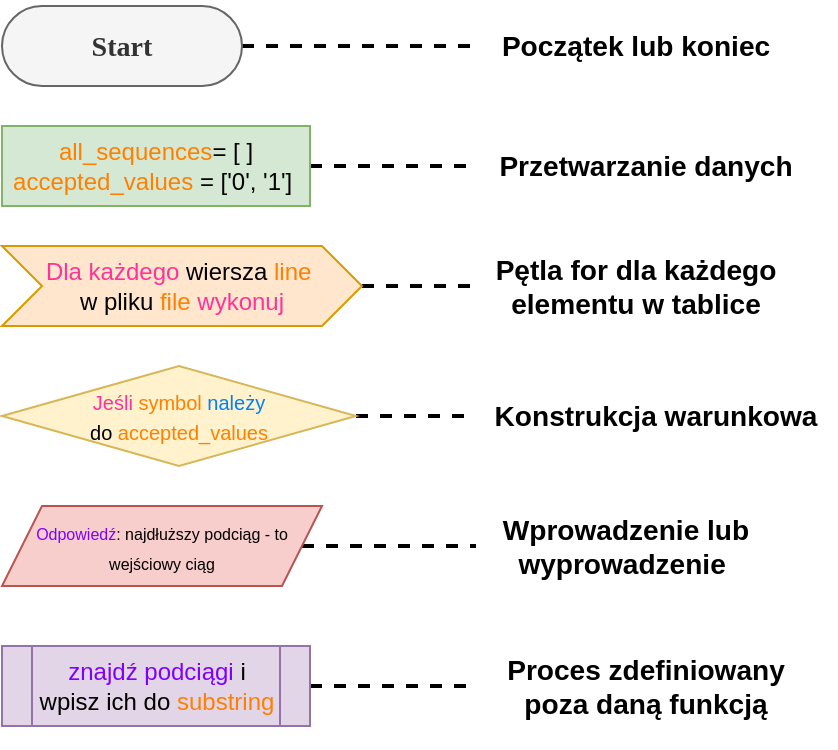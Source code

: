<mxfile version="13.9.9" type="device" pages="4"><diagram id="MEd58um0bB5Hs94Wn0fz" name="legenda shematów"><mxGraphModel dx="1422" dy="816" grid="1" gridSize="10" guides="1" tooltips="1" connect="1" arrows="1" fold="1" page="1" pageScale="1" pageWidth="850" pageHeight="1100" math="0" shadow="0"><root><mxCell id="sWtAeiqNFen-lZrKlwwg-0"/><mxCell id="sWtAeiqNFen-lZrKlwwg-1" parent="sWtAeiqNFen-lZrKlwwg-0"/><mxCell id="dkkmNDjU0fnOLuRO4pxD-2" value="" style="rounded=0;orthogonalLoop=1;jettySize=auto;html=1;endArrow=none;endFill=0;strokeWidth=2;dashed=1;" parent="sWtAeiqNFen-lZrKlwwg-1" source="dkkmNDjU0fnOLuRO4pxD-0" target="dkkmNDjU0fnOLuRO4pxD-1" edge="1"><mxGeometry relative="1" as="geometry"/></mxCell><mxCell id="dkkmNDjU0fnOLuRO4pxD-0" value="&lt;h3&gt;&lt;font face=&quot;Lucida Console&quot;&gt;Start&lt;/font&gt;&lt;/h3&gt;" style="rounded=1;whiteSpace=wrap;html=1;arcSize=50;fillColor=#f5f5f5;strokeColor=#666666;fontColor=#333333;" parent="sWtAeiqNFen-lZrKlwwg-1" vertex="1"><mxGeometry x="43" y="40" width="120" height="40" as="geometry"/></mxCell><mxCell id="dkkmNDjU0fnOLuRO4pxD-1" value="&lt;h3&gt;Początek lub koniec&lt;/h3&gt;" style="text;html=1;strokeColor=none;fillColor=none;align=center;verticalAlign=middle;whiteSpace=wrap;rounded=0;fontFamily=Helvetica;" parent="sWtAeiqNFen-lZrKlwwg-1" vertex="1"><mxGeometry x="280" y="40" width="160" height="40" as="geometry"/></mxCell><mxCell id="1KdYwvlJTgoIJyntUaPE-2" style="edgeStyle=none;rounded=0;orthogonalLoop=1;jettySize=auto;html=1;entryX=0;entryY=0.5;entryDx=0;entryDy=0;dashed=1;endArrow=none;endFill=0;strokeColor=#000000;strokeWidth=2;" parent="sWtAeiqNFen-lZrKlwwg-1" source="1KdYwvlJTgoIJyntUaPE-0" target="1KdYwvlJTgoIJyntUaPE-1" edge="1"><mxGeometry relative="1" as="geometry"/></mxCell><mxCell id="1KdYwvlJTgoIJyntUaPE-0" value="&lt;span style=&quot;color: rgb(255 , 128 , 0)&quot;&gt;all_sequences&lt;/span&gt;= [ ]&lt;br&gt;&lt;font color=&quot;#ff8000&quot;&gt;accepted_values &lt;/font&gt;= ['0', '1']&amp;nbsp;" style="whiteSpace=wrap;html=1;rounded=1;strokeColor=#82b366;fillColor=#d5e8d4;arcSize=0;" parent="sWtAeiqNFen-lZrKlwwg-1" vertex="1"><mxGeometry x="43" y="100" width="154" height="40" as="geometry"/></mxCell><mxCell id="1KdYwvlJTgoIJyntUaPE-1" value="&lt;h3&gt;Przetwarzanie danych&lt;/h3&gt;" style="text;html=1;strokeColor=none;fillColor=none;align=center;verticalAlign=middle;whiteSpace=wrap;rounded=0;" parent="sWtAeiqNFen-lZrKlwwg-1" vertex="1"><mxGeometry x="280" y="100" width="170" height="40" as="geometry"/></mxCell><mxCell id="MKDw41eisbycm9Pmg7mp-3" value="" style="edgeStyle=none;rounded=0;orthogonalLoop=1;jettySize=auto;html=1;dashed=1;endArrow=none;endFill=0;strokeColor=#000000;strokeWidth=2;" parent="sWtAeiqNFen-lZrKlwwg-1" source="MKDw41eisbycm9Pmg7mp-0" target="MKDw41eisbycm9Pmg7mp-2" edge="1"><mxGeometry relative="1" as="geometry"/></mxCell><mxCell id="MKDw41eisbycm9Pmg7mp-0" value="&lt;font color=&quot;#ff3399&quot;&gt;Dla każdego&lt;/font&gt;&lt;span&gt;&amp;nbsp;wiersza&amp;nbsp;&lt;/span&gt;&lt;font color=&quot;#ff8000&quot;&gt;line&amp;nbsp;&lt;br&gt;&lt;/font&gt;&lt;span&gt;w pliku&amp;nbsp;&lt;/span&gt;&lt;font color=&quot;#ff8000&quot;&gt;file&amp;nbsp;&lt;/font&gt;&lt;font color=&quot;#ff3399&quot;&gt;wykonuj&lt;/font&gt;" style="shape=step;perimeter=stepPerimeter;whiteSpace=wrap;html=1;fixedSize=1;fillColor=#ffe6cc;strokeColor=#d79b00;" parent="sWtAeiqNFen-lZrKlwwg-1" vertex="1"><mxGeometry x="43" y="160" width="180" height="40" as="geometry"/></mxCell><mxCell id="MKDw41eisbycm9Pmg7mp-2" value="&lt;h3&gt;Pętla for dla każdego elementu w tablice&lt;/h3&gt;" style="text;html=1;strokeColor=none;fillColor=none;align=center;verticalAlign=middle;whiteSpace=wrap;rounded=0;" parent="sWtAeiqNFen-lZrKlwwg-1" vertex="1"><mxGeometry x="280" y="160" width="160" height="40" as="geometry"/></mxCell><mxCell id="zVyhigb86YU_CT_X8_V5-2" value="" style="edgeStyle=none;rounded=0;orthogonalLoop=1;jettySize=auto;html=1;dashed=1;endArrow=none;endFill=0;strokeColor=#000000;strokeWidth=2;fontFamily=Helvetica;" parent="sWtAeiqNFen-lZrKlwwg-1" source="zVyhigb86YU_CT_X8_V5-0" target="zVyhigb86YU_CT_X8_V5-1" edge="1"><mxGeometry relative="1" as="geometry"/></mxCell><mxCell id="zVyhigb86YU_CT_X8_V5-0" value="&lt;font style=&quot;font-size: 10px&quot;&gt;&lt;font color=&quot;#ff3399&quot; style=&quot;font-size: 10px&quot;&gt;Jeśli&amp;nbsp;&lt;/font&gt;&lt;font color=&quot;#ff8000&quot; style=&quot;font-size: 10px&quot;&gt;symbol&amp;nbsp;&lt;/font&gt;&lt;font color=&quot;#007fff&quot; style=&quot;font-size: 10px&quot;&gt;należy &lt;/font&gt;do&amp;nbsp;&lt;font color=&quot;#ff8000&quot; style=&quot;font-size: 10px&quot;&gt;accepted_values&lt;/font&gt;&lt;/font&gt;" style="rhombus;whiteSpace=wrap;html=1;rounded=1;strokeColor=#d6b656;fillColor=#fff2cc;arcSize=0;" parent="sWtAeiqNFen-lZrKlwwg-1" vertex="1"><mxGeometry x="43" y="220" width="177" height="50" as="geometry"/></mxCell><mxCell id="zVyhigb86YU_CT_X8_V5-1" value="&lt;h3&gt;Konstrukcja warunkowa&lt;/h3&gt;" style="text;html=1;strokeColor=none;fillColor=none;align=center;verticalAlign=middle;whiteSpace=wrap;rounded=0;" parent="sWtAeiqNFen-lZrKlwwg-1" vertex="1"><mxGeometry x="280" y="225" width="180" height="40" as="geometry"/></mxCell><mxCell id="dXi5kJLYT9B4hc0ht48M-3" value="" style="edgeStyle=none;rounded=0;orthogonalLoop=1;jettySize=auto;html=1;dashed=1;endArrow=none;endFill=0;strokeColor=#000000;strokeWidth=2;fontFamily=Helvetica;" parent="sWtAeiqNFen-lZrKlwwg-1" source="dXi5kJLYT9B4hc0ht48M-0" target="dXi5kJLYT9B4hc0ht48M-2" edge="1"><mxGeometry relative="1" as="geometry"/></mxCell><mxCell id="dXi5kJLYT9B4hc0ht48M-0" value="&lt;font style=&quot;font-size: 8px&quot;&gt;&lt;font color=&quot;#7f00ff&quot; style=&quot;font-size: 8px&quot;&gt;Odpowiedź&lt;/font&gt;: najdłuższy podciąg - to wejściowy ciąg&lt;/font&gt;" style="shape=parallelogram;perimeter=parallelogramPerimeter;whiteSpace=wrap;html=1;fixedSize=1;rounded=1;strokeColor=#b85450;fillColor=#f8cecc;arcSize=0;" parent="sWtAeiqNFen-lZrKlwwg-1" vertex="1"><mxGeometry x="43" y="290" width="160" height="40" as="geometry"/></mxCell><mxCell id="dXi5kJLYT9B4hc0ht48M-2" value="&lt;h3&gt;Wprowadzenie lub wyprowadzenie&amp;nbsp;&lt;/h3&gt;" style="text;html=1;strokeColor=none;fillColor=none;align=center;verticalAlign=middle;whiteSpace=wrap;rounded=0;" parent="sWtAeiqNFen-lZrKlwwg-1" vertex="1"><mxGeometry x="280" y="290" width="150" height="40" as="geometry"/></mxCell><mxCell id="-gWOvWVM50NUNSKGwfUD-1" value="" style="edgeStyle=none;rounded=0;orthogonalLoop=1;jettySize=auto;html=1;dashed=1;endArrow=none;endFill=0;strokeColor=#000000;strokeWidth=2;fontFamily=Helvetica;" parent="sWtAeiqNFen-lZrKlwwg-1" source="OEYK3Wh8nKkb88UxCka8-0" target="-gWOvWVM50NUNSKGwfUD-0" edge="1"><mxGeometry relative="1" as="geometry"/></mxCell><mxCell id="OEYK3Wh8nKkb88UxCka8-0" value="&lt;font color=&quot;#7f00ff&quot;&gt;znajdź podciągi&lt;/font&gt; i wpisz ich do &lt;font color=&quot;#ff8000&quot;&gt;substring&lt;/font&gt;" style="shape=process;whiteSpace=wrap;html=1;backgroundOutline=1;rounded=1;strokeColor=#9673a6;fillColor=#e1d5e7;arcSize=0;" parent="sWtAeiqNFen-lZrKlwwg-1" vertex="1"><mxGeometry x="43" y="360" width="154" height="40" as="geometry"/></mxCell><mxCell id="-gWOvWVM50NUNSKGwfUD-0" value="&lt;h3&gt;Proces zdefiniowany poza daną funkcją&lt;/h3&gt;" style="text;html=1;strokeColor=none;fillColor=none;align=center;verticalAlign=middle;whiteSpace=wrap;rounded=0;" parent="sWtAeiqNFen-lZrKlwwg-1" vertex="1"><mxGeometry x="280" y="360" width="170" height="40" as="geometry"/></mxCell></root></mxGraphModel></diagram><diagram name="read_file" id="QbnzLhuJocAYFiP_qD8p"><mxGraphModel dx="982" dy="563" grid="1" gridSize="10" guides="1" tooltips="1" connect="1" arrows="1" fold="1" page="1" pageScale="1" pageWidth="827" pageHeight="1169" math="0" shadow="0"><root><mxCell id="qtTQ4NRhFXd2oD9yRlUr-0"/><mxCell id="qtTQ4NRhFXd2oD9yRlUr-1" parent="qtTQ4NRhFXd2oD9yRlUr-0"/><mxCell id="qtTQ4NRhFXd2oD9yRlUr-2" value="" style="edgeStyle=orthogonalEdgeStyle;rounded=0;orthogonalLoop=1;jettySize=auto;html=1;" edge="1" parent="qtTQ4NRhFXd2oD9yRlUr-1" source="qtTQ4NRhFXd2oD9yRlUr-3" target="qtTQ4NRhFXd2oD9yRlUr-6"><mxGeometry relative="1" as="geometry"/></mxCell><mxCell id="qtTQ4NRhFXd2oD9yRlUr-3" value="&lt;h3&gt;&lt;font face=&quot;Lucida Console&quot;&gt;Start&lt;/font&gt;&lt;/h3&gt;" style="rounded=1;whiteSpace=wrap;html=1;arcSize=50;fillColor=#f5f5f5;strokeColor=#666666;fontColor=#333333;" vertex="1" parent="qtTQ4NRhFXd2oD9yRlUr-1"><mxGeometry x="359" width="110" height="50" as="geometry"/></mxCell><mxCell id="qtTQ4NRhFXd2oD9yRlUr-4" value="&lt;h3&gt;&lt;font face=&quot;Lucida Console&quot;&gt;Stop&lt;/font&gt;&lt;/h3&gt;" style="rounded=1;whiteSpace=wrap;html=1;arcSize=50;fillColor=#f5f5f5;strokeColor=#666666;fontColor=#333333;" vertex="1" parent="qtTQ4NRhFXd2oD9yRlUr-1"><mxGeometry x="700" y="265" width="110" height="50" as="geometry"/></mxCell><mxCell id="qtTQ4NRhFXd2oD9yRlUr-5" value="" style="edgeStyle=orthogonalEdgeStyle;rounded=0;orthogonalLoop=1;jettySize=auto;html=1;" edge="1" parent="qtTQ4NRhFXd2oD9yRlUr-1" source="qtTQ4NRhFXd2oD9yRlUr-6" target="qtTQ4NRhFXd2oD9yRlUr-8"><mxGeometry relative="1" as="geometry"/></mxCell><mxCell id="qtTQ4NRhFXd2oD9yRlUr-6" value="&lt;font color=&quot;#007fff&quot;&gt;Utwórz &lt;/font&gt;nowy plik w określonej ścieżce &lt;font color=&quot;#ff8000&quot;&gt;path_out&lt;/font&gt;" style="whiteSpace=wrap;html=1;rounded=1;strokeColor=#82b366;fillColor=#d5e8d4;arcSize=0;" vertex="1" parent="qtTQ4NRhFXd2oD9yRlUr-1"><mxGeometry x="354" y="70" width="120" height="50" as="geometry"/></mxCell><mxCell id="qtTQ4NRhFXd2oD9yRlUr-7" value="" style="edgeStyle=orthogonalEdgeStyle;rounded=0;orthogonalLoop=1;jettySize=auto;html=1;entryX=0.5;entryY=0;entryDx=0;entryDy=0;" edge="1" parent="qtTQ4NRhFXd2oD9yRlUr-1" source="qtTQ4NRhFXd2oD9yRlUr-8" target="qtTQ4NRhFXd2oD9yRlUr-32"><mxGeometry relative="1" as="geometry"><mxPoint x="414" y="200" as="targetPoint"/></mxGeometry></mxCell><mxCell id="qtTQ4NRhFXd2oD9yRlUr-8" value="&lt;span style=&quot;color: rgb(255 , 128 , 0)&quot;&gt;all_sequences&lt;/span&gt;= [ ]&lt;br&gt;&lt;font color=&quot;#ff8000&quot;&gt;accepted_values &lt;/font&gt;= ['0', '1']&amp;nbsp;" style="whiteSpace=wrap;html=1;rounded=1;strokeColor=#82b366;fillColor=#d5e8d4;arcSize=0;" vertex="1" parent="qtTQ4NRhFXd2oD9yRlUr-1"><mxGeometry x="337" y="140" width="154" height="40" as="geometry"/></mxCell><mxCell id="qtTQ4NRhFXd2oD9yRlUr-9" value="" style="edgeStyle=orthogonalEdgeStyle;rounded=0;orthogonalLoop=1;jettySize=auto;html=1;entryX=0.5;entryY=0;entryDx=0;entryDy=0;exitX=0.5;exitY=1;exitDx=0;exitDy=0;" edge="1" parent="qtTQ4NRhFXd2oD9yRlUr-1" source="qtTQ4NRhFXd2oD9yRlUr-32" target="qtTQ4NRhFXd2oD9yRlUr-29"><mxGeometry relative="1" as="geometry"><mxPoint x="414" y="270" as="targetPoint"/><mxPoint x="414" y="250" as="sourcePoint"/></mxGeometry></mxCell><mxCell id="qtTQ4NRhFXd2oD9yRlUr-10" value="" style="edgeStyle=orthogonalEdgeStyle;rounded=0;orthogonalLoop=1;jettySize=auto;html=1;exitX=0.5;exitY=1;exitDx=0;exitDy=0;" edge="1" parent="qtTQ4NRhFXd2oD9yRlUr-1" source="qtTQ4NRhFXd2oD9yRlUr-29" target="qtTQ4NRhFXd2oD9yRlUr-12"><mxGeometry relative="1" as="geometry"><mxPoint x="414" y="310" as="sourcePoint"/></mxGeometry></mxCell><mxCell id="qtTQ4NRhFXd2oD9yRlUr-11" value="" style="edgeStyle=orthogonalEdgeStyle;rounded=0;orthogonalLoop=1;jettySize=auto;html=1;" edge="1" parent="qtTQ4NRhFXd2oD9yRlUr-1" source="qtTQ4NRhFXd2oD9yRlUr-12" target="qtTQ4NRhFXd2oD9yRlUr-23"><mxGeometry relative="1" as="geometry"/></mxCell><mxCell id="qtTQ4NRhFXd2oD9yRlUr-12" value="&lt;p class=&quot;MsoNormal&quot;&gt;&lt;span lang=&quot;PL&quot;&gt;&lt;font color=&quot;#007fff&quot;&gt;Podzielić &lt;/font&gt;&lt;font color=&quot;#ff8000&quot;&gt;line &lt;/font&gt;na słowa względem spacji i &lt;font color=&quot;#007fff&quot;&gt;usuń &lt;/font&gt;niepotrzebne spacje&amp;nbsp;&lt;/span&gt;&lt;/p&gt;" style="whiteSpace=wrap;html=1;rounded=1;strokeColor=#82b366;fillColor=#d5e8d4;arcSize=0;" vertex="1" parent="qtTQ4NRhFXd2oD9yRlUr-1"><mxGeometry x="414" y="350" width="156" height="50" as="geometry"/></mxCell><mxCell id="qtTQ4NRhFXd2oD9yRlUr-13" value="" style="edgeStyle=orthogonalEdgeStyle;rounded=0;orthogonalLoop=1;jettySize=auto;html=1;exitX=0.5;exitY=1;exitDx=0;exitDy=0;entryX=0.5;entryY=0;entryDx=0;entryDy=0;" edge="1" parent="qtTQ4NRhFXd2oD9yRlUr-1" source="qtTQ4NRhFXd2oD9yRlUr-30" target="qtTQ4NRhFXd2oD9yRlUr-31"><mxGeometry relative="1" as="geometry"><mxPoint x="492" y="520" as="sourcePoint"/><mxPoint x="555.517" y="554" as="targetPoint"/></mxGeometry></mxCell><mxCell id="qtTQ4NRhFXd2oD9yRlUr-14" value="" style="edgeStyle=orthogonalEdgeStyle;rounded=0;orthogonalLoop=1;jettySize=auto;html=1;exitX=0.5;exitY=1;exitDx=0;exitDy=0;" edge="1" parent="qtTQ4NRhFXd2oD9yRlUr-1" source="qtTQ4NRhFXd2oD9yRlUr-31" target="qtTQ4NRhFXd2oD9yRlUr-17"><mxGeometry relative="1" as="geometry"><mxPoint x="555.517" y="600" as="sourcePoint"/></mxGeometry></mxCell><mxCell id="qtTQ4NRhFXd2oD9yRlUr-15" value="" style="edgeStyle=orthogonalEdgeStyle;rounded=0;orthogonalLoop=1;jettySize=auto;html=1;" edge="1" parent="qtTQ4NRhFXd2oD9yRlUr-1" source="qtTQ4NRhFXd2oD9yRlUr-17" target="qtTQ4NRhFXd2oD9yRlUr-21"><mxGeometry relative="1" as="geometry"/></mxCell><mxCell id="qtTQ4NRhFXd2oD9yRlUr-16" value="Tak" style="edgeLabel;html=1;align=center;verticalAlign=middle;resizable=0;points=[];" vertex="1" connectable="0" parent="qtTQ4NRhFXd2oD9yRlUr-15"><mxGeometry x="-0.289" y="-1" relative="1" as="geometry"><mxPoint as="offset"/></mxGeometry></mxCell><mxCell id="qtTQ4NRhFXd2oD9yRlUr-17" value="&lt;font color=&quot;#ff3399&quot;&gt;Jeśli&amp;nbsp;&lt;/font&gt;&lt;font color=&quot;#ff8000&quot;&gt;symbol&lt;br&gt;&lt;/font&gt;&lt;font color=&quot;#007fff&quot;&gt;należy &lt;/font&gt;do&amp;nbsp;&lt;font color=&quot;#ff8000&quot;&gt;accepted_values&lt;/font&gt;" style="rhombus;whiteSpace=wrap;html=1;rounded=1;strokeColor=#d6b656;fillColor=#fff2cc;arcSize=0;" vertex="1" parent="qtTQ4NRhFXd2oD9yRlUr-1"><mxGeometry x="552" y="640" width="214.5" height="70" as="geometry"/></mxCell><mxCell id="qtTQ4NRhFXd2oD9yRlUr-18" style="edgeStyle=orthogonalEdgeStyle;rounded=0;orthogonalLoop=1;jettySize=auto;html=1;exitX=0;exitY=0.5;exitDx=0;exitDy=0;" edge="1" parent="qtTQ4NRhFXd2oD9yRlUr-1" source="qtTQ4NRhFXd2oD9yRlUr-21" target="qtTQ4NRhFXd2oD9yRlUr-31"><mxGeometry relative="1" as="geometry"><Array as="points"><mxPoint x="460" y="795"/><mxPoint x="460" y="577"/></Array><mxPoint x="491" y="577.0" as="targetPoint"/></mxGeometry></mxCell><mxCell id="qtTQ4NRhFXd2oD9yRlUr-19" value="W słowie &lt;font color=&quot;#ff8000&quot;&gt;word &lt;/font&gt;nie &lt;br&gt;ma więcej znaków" style="edgeStyle=orthogonalEdgeStyle;rounded=0;orthogonalLoop=1;jettySize=auto;html=1;entryX=0;entryY=0.5;entryDx=0;entryDy=0;exitX=1;exitY=0.5;exitDx=0;exitDy=0;" edge="1" parent="qtTQ4NRhFXd2oD9yRlUr-1" source="qtTQ4NRhFXd2oD9yRlUr-31" target="qtTQ4NRhFXd2oD9yRlUr-30"><mxGeometry x="-0.906" relative="1" as="geometry"><Array as="points"><mxPoint x="800" y="579"/><mxPoint x="800" y="840"/><mxPoint x="380" y="840"/><mxPoint x="380" y="490"/></Array><mxPoint x="432" y="495" as="targetPoint"/><mxPoint as="offset"/></mxGeometry></mxCell><mxCell id="qtTQ4NRhFXd2oD9yRlUr-21" value="&lt;p class=&quot;MsoNormal&quot;&gt;&lt;span lang=&quot;PL&quot;&gt;&lt;font color=&quot;#007fff&quot;&gt;Dodaj &lt;/font&gt;liczbę całkowitą&lt;br&gt;od tekstu &lt;font color=&quot;#ff8000&quot;&gt;symbol&lt;/font&gt; do tablicy &lt;font color=&quot;#ff8000&quot;&gt;this_sequence&lt;/font&gt;&lt;/span&gt;&lt;/p&gt;" style="whiteSpace=wrap;html=1;rounded=1;strokeColor=#82b366;fillColor=#d5e8d4;arcSize=0;" vertex="1" parent="qtTQ4NRhFXd2oD9yRlUr-1"><mxGeometry x="588.5" y="770" width="141.5" height="50" as="geometry"/></mxCell><mxCell id="qtTQ4NRhFXd2oD9yRlUr-22" style="edgeStyle=orthogonalEdgeStyle;rounded=0;orthogonalLoop=1;jettySize=auto;html=1;entryX=0.5;entryY=0;entryDx=0;entryDy=0;" edge="1" parent="qtTQ4NRhFXd2oD9yRlUr-1" source="qtTQ4NRhFXd2oD9yRlUr-23" target="qtTQ4NRhFXd2oD9yRlUr-30"><mxGeometry relative="1" as="geometry"><mxPoint x="492" y="470" as="targetPoint"/></mxGeometry></mxCell><mxCell id="qtTQ4NRhFXd2oD9yRlUr-23" value="&lt;font color=&quot;#ff8000&quot;&gt;this_sequence &lt;/font&gt;= [ ]" style="whiteSpace=wrap;html=1;rounded=1;strokeColor=#82b366;fillColor=#d5e8d4;arcSize=0;" vertex="1" parent="qtTQ4NRhFXd2oD9yRlUr-1"><mxGeometry x="432" y="420" width="120" height="30" as="geometry"/></mxCell><mxCell id="qtTQ4NRhFXd2oD9yRlUr-24" value="Tak" style="edgeStyle=orthogonalEdgeStyle;rounded=0;orthogonalLoop=1;jettySize=auto;html=1;" edge="1" parent="qtTQ4NRhFXd2oD9yRlUr-1" source="qtTQ4NRhFXd2oD9yRlUr-25" target="qtTQ4NRhFXd2oD9yRlUr-28"><mxGeometry relative="1" as="geometry"/></mxCell><mxCell id="qtTQ4NRhFXd2oD9yRlUr-25" value="&lt;p class=&quot;MsoNormal&quot;&gt;&lt;span lang=&quot;PL&quot;&gt;&lt;font color=&quot;#ff3399&quot;&gt;Jeżeli &lt;/font&gt;tablica &lt;font color=&quot;#ff8000&quot;&gt;this_sequence&lt;br&gt;&lt;/font&gt;&lt;font color=&quot;#ff3399&quot;&gt;nie&lt;/font&gt; jest pustą&lt;/span&gt;&lt;/p&gt;" style="rhombus;whiteSpace=wrap;html=1;rounded=1;strokeColor=#d6b656;fillColor=#fff2cc;arcSize=0;" vertex="1" parent="qtTQ4NRhFXd2oD9yRlUr-1"><mxGeometry x="380" y="860" width="224" height="70" as="geometry"/></mxCell><mxCell id="qtTQ4NRhFXd2oD9yRlUr-27" style="edgeStyle=orthogonalEdgeStyle;rounded=0;orthogonalLoop=1;jettySize=auto;html=1;entryX=0;entryY=0.5;entryDx=0;entryDy=0;" edge="1" parent="qtTQ4NRhFXd2oD9yRlUr-1" source="qtTQ4NRhFXd2oD9yRlUr-28" target="qtTQ4NRhFXd2oD9yRlUr-29"><mxGeometry relative="1" as="geometry"><Array as="points"><mxPoint x="300" y="1000"/><mxPoint x="300" y="290"/></Array></mxGeometry></mxCell><mxCell id="qtTQ4NRhFXd2oD9yRlUr-28" value="&lt;font color=&quot;#007fff&quot;&gt;Dodaj &lt;/font&gt;&lt;font color=&quot;#ff8000&quot;&gt;this_sequence &lt;/font&gt;do tablicy&amp;nbsp;&lt;font color=&quot;#ff8000&quot;&gt;all_sequences&lt;/font&gt;" style="whiteSpace=wrap;html=1;rounded=1;strokeColor=#82b366;fillColor=#d5e8d4;arcSize=0;" vertex="1" parent="qtTQ4NRhFXd2oD9yRlUr-1"><mxGeometry x="418" y="980" width="148" height="40" as="geometry"/></mxCell><mxCell id="oL_Lx4Haz3o4SPjQBP3A-0" value="W pliku &lt;font color=&quot;#ff8000&quot;&gt;file &lt;/font&gt;nie ma &lt;br&gt;więcej wierszy" style="edgeStyle=orthogonalEdgeStyle;rounded=0;orthogonalLoop=1;jettySize=auto;html=1;entryX=0;entryY=0.5;entryDx=0;entryDy=0;" edge="1" parent="qtTQ4NRhFXd2oD9yRlUr-1" source="qtTQ4NRhFXd2oD9yRlUr-29" target="qtTQ4NRhFXd2oD9yRlUr-4"><mxGeometry relative="1" as="geometry"/></mxCell><mxCell id="qtTQ4NRhFXd2oD9yRlUr-29" value="&lt;font color=&quot;#ff3399&quot;&gt;Dla każdego&lt;/font&gt;&lt;span&gt;&amp;nbsp;wiersza&amp;nbsp;&lt;/span&gt;&lt;font color=&quot;#ff8000&quot;&gt;line&amp;nbsp;&lt;br&gt;&lt;/font&gt;&lt;span&gt;w pliku&amp;nbsp;&lt;/span&gt;&lt;font color=&quot;#ff8000&quot;&gt;file&amp;nbsp;&lt;/font&gt;&lt;font color=&quot;#ff3399&quot;&gt;wykonuj&lt;/font&gt;" style="shape=step;perimeter=stepPerimeter;whiteSpace=wrap;html=1;fixedSize=1;fillColor=#ffe6cc;strokeColor=#d79b00;" vertex="1" parent="qtTQ4NRhFXd2oD9yRlUr-1"><mxGeometry x="324" y="270" width="180" height="40" as="geometry"/></mxCell><mxCell id="qtTQ4NRhFXd2oD9yRlUr-33" value="W wierszu &lt;font color=&quot;#ff8000&quot;&gt;line&lt;/font&gt;&lt;br&gt;nie ma więcej słów" style="edgeStyle=orthogonalEdgeStyle;rounded=0;orthogonalLoop=1;jettySize=auto;html=1;entryX=1;entryY=0.5;entryDx=0;entryDy=0;" edge="1" parent="qtTQ4NRhFXd2oD9yRlUr-1" source="qtTQ4NRhFXd2oD9yRlUr-30" target="qtTQ4NRhFXd2oD9yRlUr-25"><mxGeometry x="-0.719" relative="1" as="geometry"><Array as="points"><mxPoint x="810" y="490"/><mxPoint x="810" y="895"/></Array><mxPoint as="offset"/></mxGeometry></mxCell><mxCell id="qtTQ4NRhFXd2oD9yRlUr-30" value="&lt;font color=&quot;#ff3399&quot;&gt;Dla każdego&lt;/font&gt;&amp;nbsp;słowa&amp;nbsp;&lt;font color=&quot;#ff8000&quot;&gt;word&amp;nbsp;&lt;/font&gt;w wierszu&amp;nbsp;&lt;font color=&quot;#ff8000&quot;&gt;line&amp;nbsp;&lt;/font&gt;&lt;font color=&quot;#ff3399&quot;&gt;wykonuj&lt;/font&gt;" style="shape=step;perimeter=stepPerimeter;whiteSpace=wrap;html=1;fixedSize=1;fillColor=#ffe6cc;strokeColor=#d79b00;" vertex="1" parent="qtTQ4NRhFXd2oD9yRlUr-1"><mxGeometry x="402" y="470" width="180" height="40" as="geometry"/></mxCell><mxCell id="qtTQ4NRhFXd2oD9yRlUr-31" value="&lt;font color=&quot;#ff3399&quot;&gt;Dla każdego&amp;nbsp;&lt;/font&gt;znaku&amp;nbsp;&lt;font color=&quot;#ff8000&quot;&gt;symbol&amp;nbsp;&lt;/font&gt;w słowie&amp;nbsp;&lt;font color=&quot;#ff8000&quot;&gt;word&amp;nbsp;&lt;/font&gt;&lt;font color=&quot;#ff3399&quot;&gt;wykonuj&lt;/font&gt;" style="shape=step;perimeter=stepPerimeter;whiteSpace=wrap;html=1;fixedSize=1;fillColor=#ffe6cc;strokeColor=#d79b00;" vertex="1" parent="qtTQ4NRhFXd2oD9yRlUr-1"><mxGeometry x="474" y="557" width="210" height="43" as="geometry"/></mxCell><mxCell id="qtTQ4NRhFXd2oD9yRlUr-32" value="&lt;font color=&quot;#007fff&quot;&gt;Otwórz&amp;nbsp;&lt;/font&gt;&lt;span&gt;plik w określonej ścieżce&amp;nbsp;&lt;/span&gt;&lt;font color=&quot;#ff8000&quot;&gt;path_in&amp;nbsp;&lt;/font&gt;&lt;span&gt;jako&amp;nbsp;&lt;/span&gt;&lt;font color=&quot;#ff8000&quot;&gt;file&lt;/font&gt;" style="shape=parallelogram;perimeter=parallelogramPerimeter;whiteSpace=wrap;html=1;fixedSize=1;fillColor=#f8cecc;fontFamily=Helvetica;strokeColor=#b85450;" vertex="1" parent="qtTQ4NRhFXd2oD9yRlUr-1"><mxGeometry x="318" y="200" width="192" height="50" as="geometry"/></mxCell></root></mxGraphModel></diagram><diagram id="rVCbgn6cg-aeibpQIrli" name="solve_problem"><mxGraphModel dx="1718" dy="986" grid="1" gridSize="10" guides="1" tooltips="1" connect="1" arrows="1" fold="1" page="1" pageScale="1" pageWidth="850" pageHeight="1100" math="0" shadow="0"><root><mxCell id="c0hHRo2R1_yD3aB-QzBI-0"/><mxCell id="c0hHRo2R1_yD3aB-QzBI-1" parent="c0hHRo2R1_yD3aB-QzBI-0"/><mxCell id="BBwXFYt4c9qzHf3FfFkm-1" value="" style="edgeStyle=orthogonalEdgeStyle;rounded=0;orthogonalLoop=1;jettySize=auto;html=1;" parent="c0hHRo2R1_yD3aB-QzBI-1" source="I--8EPEsqTzU8yaFxVfH-0" target="BBwXFYt4c9qzHf3FfFkm-0" edge="1"><mxGeometry relative="1" as="geometry"/></mxCell><mxCell id="I--8EPEsqTzU8yaFxVfH-0" value="&lt;h3&gt;&lt;font face=&quot;Lucida Console&quot;&gt;Start&lt;/font&gt;&lt;/h3&gt;" style="rounded=1;whiteSpace=wrap;html=1;arcSize=50;fillColor=#f5f5f5;strokeColor=#666666;fontColor=#333333;" parent="c0hHRo2R1_yD3aB-QzBI-1" vertex="1"><mxGeometry x="359" width="110" height="50" as="geometry"/></mxCell><mxCell id="BBwXFYt4c9qzHf3FfFkm-3" value="" style="edgeStyle=orthogonalEdgeStyle;rounded=0;orthogonalLoop=1;jettySize=auto;html=1;" parent="c0hHRo2R1_yD3aB-QzBI-1" source="BBwXFYt4c9qzHf3FfFkm-0" target="BBwXFYt4c9qzHf3FfFkm-2" edge="1"><mxGeometry relative="1" as="geometry"/></mxCell><mxCell id="BBwXFYt4c9qzHf3FfFkm-0" value="&lt;font color=&quot;#ff8000&quot;&gt;iterator &lt;/font&gt;= 0&lt;br&gt;&lt;font color=&quot;#ff8000&quot;&gt;time_results &lt;/font&gt;= [ ]" style="whiteSpace=wrap;html=1;rounded=1;strokeColor=#82b366;fillColor=#d5e8d4;arcSize=0;" parent="c0hHRo2R1_yD3aB-QzBI-1" vertex="1"><mxGeometry x="328" y="70" width="172" height="40" as="geometry"/></mxCell><mxCell id="yAPGy4uoMMVgWN6uv5PC-0" value="" style="edgeStyle=orthogonalEdgeStyle;rounded=0;orthogonalLoop=1;jettySize=auto;html=1;" edge="1" parent="c0hHRo2R1_yD3aB-QzBI-1" source="BBwXFYt4c9qzHf3FfFkm-2" target="Ib3_rqoAR99wjZoKivX1-0"><mxGeometry relative="1" as="geometry"/></mxCell><mxCell id="BBwXFYt4c9qzHf3FfFkm-2" value="&lt;font color=&quot;#ff8000&quot;&gt;number_of_sequences &lt;/font&gt;= &lt;font color=&quot;#007fff&quot;&gt;długość tablicy&lt;/font&gt;&amp;nbsp;&lt;span style=&quot;color: rgb(255 , 128 , 0)&quot;&gt;all_sequences&lt;/span&gt;" style="whiteSpace=wrap;html=1;rounded=1;strokeColor=#82b366;fillColor=#d5e8d4;arcSize=0;" parent="c0hHRo2R1_yD3aB-QzBI-1" vertex="1"><mxGeometry x="328" y="130" width="172" height="40" as="geometry"/></mxCell><mxCell id="hivjcxcNwI7_ksHWMTAw-1" value="" style="edgeStyle=orthogonalEdgeStyle;rounded=0;orthogonalLoop=1;jettySize=auto;html=1;entryX=0.5;entryY=0;entryDx=0;entryDy=0;" parent="c0hHRo2R1_yD3aB-QzBI-1" source="BBwXFYt4c9qzHf3FfFkm-4" target="gYTQwFrydUBgKY3IatlF-2" edge="1"><mxGeometry relative="1" as="geometry"/></mxCell><mxCell id="BBwXFYt4c9qzHf3FfFkm-4" value="&lt;font color=&quot;#ff8000&quot;&gt;current_sequence &lt;/font&gt;=&amp;nbsp;&lt;span style=&quot;color: rgb(255 , 128 , 0)&quot;&gt;all_sequences &lt;/span&gt;[ &lt;span style=&quot;color: rgb(255 , 128 , 0)&quot;&gt;iterator &lt;/span&gt;]&lt;font color=&quot;#ff8000&quot;&gt;&lt;br&gt;&lt;/font&gt;" style="whiteSpace=wrap;html=1;rounded=1;strokeColor=#82b366;fillColor=#d5e8d4;arcSize=0;" parent="c0hHRo2R1_yD3aB-QzBI-1" vertex="1"><mxGeometry x="350" y="290" width="300" height="30" as="geometry"/></mxCell><mxCell id="hivjcxcNwI7_ksHWMTAw-5" value="" style="edgeStyle=orthogonalEdgeStyle;rounded=0;orthogonalLoop=1;jettySize=auto;html=1;" parent="c0hHRo2R1_yD3aB-QzBI-1" source="hivjcxcNwI7_ksHWMTAw-0" target="hivjcxcNwI7_ksHWMTAw-4" edge="1"><mxGeometry relative="1" as="geometry"/></mxCell><mxCell id="hivjcxcNwI7_ksHWMTAw-0" value="k = &lt;font color=&quot;#007fff&quot;&gt;ilość &lt;/font&gt;wystąpień jedynki w tablice &lt;font color=&quot;#ff8000&quot;&gt;current_sequence&lt;/font&gt;" style="whiteSpace=wrap;html=1;rounded=1;strokeColor=#82b366;fillColor=#d5e8d4;arcSize=0;" parent="c0hHRo2R1_yD3aB-QzBI-1" vertex="1"><mxGeometry x="350" y="380" width="300" height="30" as="geometry"/></mxCell><mxCell id="hivjcxcNwI7_ksHWMTAw-7" value="" style="edgeStyle=orthogonalEdgeStyle;rounded=0;orthogonalLoop=1;jettySize=auto;html=1;" parent="c0hHRo2R1_yD3aB-QzBI-1" source="hivjcxcNwI7_ksHWMTAw-4" target="hivjcxcNwI7_ksHWMTAw-6" edge="1"><mxGeometry relative="1" as="geometry"/></mxCell><mxCell id="hivjcxcNwI7_ksHWMTAw-4" value="n = &lt;font color=&quot;#007fff&quot;&gt;ilość &lt;/font&gt;wystąpień zer w tablice &lt;font color=&quot;#ff8000&quot;&gt;current_sequence&lt;/font&gt;" style="whiteSpace=wrap;html=1;rounded=1;strokeColor=#82b366;fillColor=#d5e8d4;arcSize=0;" parent="c0hHRo2R1_yD3aB-QzBI-1" vertex="1"><mxGeometry x="350" y="430" width="300" height="30" as="geometry"/></mxCell><mxCell id="hivjcxcNwI7_ksHWMTAw-10" value="" style="edgeStyle=orthogonalEdgeStyle;rounded=0;orthogonalLoop=1;jettySize=auto;html=1;" parent="c0hHRo2R1_yD3aB-QzBI-1" source="hivjcxcNwI7_ksHWMTAw-6" target="hivjcxcNwI7_ksHWMTAw-9" edge="1"><mxGeometry relative="1" as="geometry"/></mxCell><mxCell id="hivjcxcNwI7_ksHWMTAw-6" value="p = &lt;font color=&quot;#007fff&quot;&gt;minimum &lt;/font&gt;wśród ( k, n )" style="whiteSpace=wrap;html=1;rounded=1;strokeColor=#82b366;fillColor=#d5e8d4;arcSize=0;" parent="c0hHRo2R1_yD3aB-QzBI-1" vertex="1"><mxGeometry x="350" y="480" width="300" height="30" as="geometry"/></mxCell><mxCell id="hivjcxcNwI7_ksHWMTAw-15" value="Tak" style="edgeStyle=orthogonalEdgeStyle;rounded=0;orthogonalLoop=1;jettySize=auto;html=1;" parent="c0hHRo2R1_yD3aB-QzBI-1" source="hivjcxcNwI7_ksHWMTAw-9" target="hivjcxcNwI7_ksHWMTAw-14" edge="1"><mxGeometry relative="1" as="geometry"><Array as="points"><mxPoint x="500" y="590"/><mxPoint x="650" y="590"/></Array></mxGeometry></mxCell><mxCell id="hivjcxcNwI7_ksHWMTAw-16" value="Nie" style="edgeStyle=orthogonalEdgeStyle;rounded=0;orthogonalLoop=1;jettySize=auto;html=1;entryX=0.5;entryY=0;entryDx=0;entryDy=0;exitX=0.5;exitY=1;exitDx=0;exitDy=0;" parent="c0hHRo2R1_yD3aB-QzBI-1" source="hivjcxcNwI7_ksHWMTAw-9" target="hivjcxcNwI7_ksHWMTAw-17" edge="1"><mxGeometry x="-0.067" relative="1" as="geometry"><mxPoint x="500" y="660" as="targetPoint"/><Array as="points"><mxPoint x="400" y="570"/><mxPoint x="400" y="650"/><mxPoint x="500" y="650"/></Array><mxPoint as="offset"/></mxGeometry></mxCell><mxCell id="hivjcxcNwI7_ksHWMTAw-9" value="&lt;font color=&quot;#ff3399&quot;&gt;Jeżeli &lt;/font&gt;n = k &lt;font color=&quot;#ff3399&quot;&gt;i&lt;/font&gt; k&amp;nbsp;&lt;i&gt;&lt;span lang=&quot;PL&quot; style=&quot;font-size: 11.0pt ; line-height: 107% ; font-family: &amp;#34;calibri&amp;#34; , sans-serif&quot;&gt;≠&amp;nbsp;&lt;/span&gt;&lt;/i&gt;0" style="rhombus;whiteSpace=wrap;html=1;rounded=1;strokeColor=#d6b656;fillColor=#fff2cc;arcSize=0;" parent="c0hHRo2R1_yD3aB-QzBI-1" vertex="1"><mxGeometry x="350" y="530" width="300" height="40" as="geometry"/></mxCell><mxCell id="hivjcxcNwI7_ksHWMTAw-14" value="&lt;font color=&quot;#7f00ff&quot;&gt;Odpowiedź&lt;/font&gt;: najdłuższy podciąg - to wejściowy ciąg" style="shape=parallelogram;perimeter=parallelogramPerimeter;whiteSpace=wrap;html=1;fixedSize=1;rounded=1;strokeColor=#b85450;fillColor=#f8cecc;arcSize=0;" parent="c0hHRo2R1_yD3aB-QzBI-1" vertex="1"><mxGeometry x="460" y="610" width="380" height="30" as="geometry"/></mxCell><mxCell id="U2frS-wpf-imKiIVv3nt-1" value="Tak" style="edgeStyle=orthogonalEdgeStyle;rounded=0;orthogonalLoop=1;jettySize=auto;html=1;" parent="c0hHRo2R1_yD3aB-QzBI-1" source="hivjcxcNwI7_ksHWMTAw-17" target="U2frS-wpf-imKiIVv3nt-0" edge="1"><mxGeometry relative="1" as="geometry"/></mxCell><mxCell id="U2frS-wpf-imKiIVv3nt-3" value="Nie" style="edgeStyle=orthogonalEdgeStyle;rounded=0;orthogonalLoop=1;jettySize=auto;html=1;" parent="c0hHRo2R1_yD3aB-QzBI-1" target="U2frS-wpf-imKiIVv3nt-2" edge="1"><mxGeometry x="-0.067" relative="1" as="geometry"><mxPoint x="500" y="710" as="sourcePoint"/><Array as="points"><mxPoint x="400" y="710"/><mxPoint x="400" y="790"/><mxPoint x="500" y="790"/></Array><mxPoint as="offset"/></mxGeometry></mxCell><mxCell id="hivjcxcNwI7_ksHWMTAw-17" value="&lt;font color=&quot;#ff3399&quot;&gt;Jeżeli &lt;/font&gt;n = 0 &lt;font color=&quot;#ff3399&quot;&gt;lub&amp;nbsp;&lt;/font&gt;k = 0" style="rhombus;whiteSpace=wrap;html=1;rounded=1;strokeColor=#d6b656;fillColor=#fff2cc;arcSize=0;" parent="c0hHRo2R1_yD3aB-QzBI-1" vertex="1"><mxGeometry x="350" y="670" width="300" height="40" as="geometry"/></mxCell><mxCell id="U2frS-wpf-imKiIVv3nt-0" value="&lt;font color=&quot;#7f00ff&quot;&gt;Odpowiedź&lt;/font&gt;: Niema podciągu spełniającego wymagania zadania&amp;nbsp;" style="shape=parallelogram;perimeter=parallelogramPerimeter;whiteSpace=wrap;html=1;fixedSize=1;rounded=1;strokeColor=#b85450;fillColor=#f8cecc;arcSize=0;" parent="c0hHRo2R1_yD3aB-QzBI-1" vertex="1"><mxGeometry x="460" y="750" width="380" height="30" as="geometry"/></mxCell><mxCell id="U2frS-wpf-imKiIVv3nt-5" value="Tak" style="edgeStyle=orthogonalEdgeStyle;rounded=0;orthogonalLoop=1;jettySize=auto;html=1;" parent="c0hHRo2R1_yD3aB-QzBI-1" source="U2frS-wpf-imKiIVv3nt-2" target="U2frS-wpf-imKiIVv3nt-4" edge="1"><mxGeometry relative="1" as="geometry"/></mxCell><mxCell id="yAPGy4uoMMVgWN6uv5PC-3" value="Nie" style="edgeStyle=orthogonalEdgeStyle;rounded=0;orthogonalLoop=1;jettySize=auto;html=1;exitX=0;exitY=0.5;exitDx=0;exitDy=0;entryX=0;entryY=0.5;entryDx=0;entryDy=0;" edge="1" parent="c0hHRo2R1_yD3aB-QzBI-1" source="U2frS-wpf-imKiIVv3nt-2" target="Ib3_rqoAR99wjZoKivX1-0"><mxGeometry x="-0.864" relative="1" as="geometry"><mxPoint x="310" y="260" as="targetPoint"/><Array as="points"><mxPoint x="240" y="830"/><mxPoint x="240" y="220"/></Array><mxPoint as="offset"/></mxGeometry></mxCell><mxCell id="U2frS-wpf-imKiIVv3nt-2" value="&lt;font color=&quot;#ff3399&quot;&gt;Jeżeli &lt;/font&gt;n &amp;gt;= 1&amp;nbsp;&lt;font color=&quot;#ff3399&quot;&gt;i&amp;nbsp;&lt;/font&gt;k &amp;gt;= 1" style="rhombus;whiteSpace=wrap;html=1;rounded=1;strokeColor=#d6b656;fillColor=#fff2cc;arcSize=0;" parent="c0hHRo2R1_yD3aB-QzBI-1" vertex="1"><mxGeometry x="350" y="810" width="300" height="40" as="geometry"/></mxCell><mxCell id="U2frS-wpf-imKiIVv3nt-7" value="" style="edgeStyle=orthogonalEdgeStyle;rounded=0;orthogonalLoop=1;jettySize=auto;html=1;" parent="c0hHRo2R1_yD3aB-QzBI-1" source="U2frS-wpf-imKiIVv3nt-4" target="U2frS-wpf-imKiIVv3nt-6" edge="1"><mxGeometry relative="1" as="geometry"/></mxCell><mxCell id="U2frS-wpf-imKiIVv3nt-4" value="&lt;font color=&quot;#ff8000&quot;&gt;start_time &lt;/font&gt;= &lt;font color=&quot;#007fff&quot;&gt;czas &lt;/font&gt;terazniejszy" style="whiteSpace=wrap;html=1;rounded=1;strokeColor=#82b366;fillColor=#d5e8d4;arcSize=0;" parent="c0hHRo2R1_yD3aB-QzBI-1" vertex="1"><mxGeometry x="500" y="890" width="280" height="30" as="geometry"/></mxCell><mxCell id="U2frS-wpf-imKiIVv3nt-9" value="" style="edgeStyle=orthogonalEdgeStyle;rounded=0;orthogonalLoop=1;jettySize=auto;html=1;" parent="c0hHRo2R1_yD3aB-QzBI-1" source="U2frS-wpf-imKiIVv3nt-6" target="U2frS-wpf-imKiIVv3nt-8" edge="1"><mxGeometry relative="1" as="geometry"/></mxCell><mxCell id="U2frS-wpf-imKiIVv3nt-6" value="&lt;font color=&quot;#7f00ff&quot;&gt;znajdź podciągi&lt;/font&gt; i wpisz ich do &lt;font color=&quot;#ff8000&quot;&gt;substring&lt;/font&gt;" style="shape=process;whiteSpace=wrap;html=1;backgroundOutline=1;rounded=1;strokeColor=#9673a6;fillColor=#e1d5e7;arcSize=0;" parent="c0hHRo2R1_yD3aB-QzBI-1" vertex="1"><mxGeometry x="500" y="940" width="280" height="30" as="geometry"/></mxCell><mxCell id="U2frS-wpf-imKiIVv3nt-11" value="" style="edgeStyle=orthogonalEdgeStyle;rounded=0;orthogonalLoop=1;jettySize=auto;html=1;" parent="c0hHRo2R1_yD3aB-QzBI-1" source="U2frS-wpf-imKiIVv3nt-8" target="U2frS-wpf-imKiIVv3nt-10" edge="1"><mxGeometry relative="1" as="geometry"/></mxCell><mxCell id="U2frS-wpf-imKiIVv3nt-8" value="&lt;font color=&quot;#ff8000&quot;&gt;end_time&amp;nbsp;&lt;/font&gt;&lt;span&gt;=&amp;nbsp;&lt;/span&gt;&lt;font color=&quot;#007fff&quot;&gt;czas&amp;nbsp;&lt;/font&gt;&lt;span&gt;terazniejszy&lt;/span&gt;" style="whiteSpace=wrap;html=1;rounded=1;strokeColor=#82b366;fillColor=#d5e8d4;arcSize=0;" parent="c0hHRo2R1_yD3aB-QzBI-1" vertex="1"><mxGeometry x="500" y="990" width="280" height="30" as="geometry"/></mxCell><mxCell id="yAPGy4uoMMVgWN6uv5PC-4" style="edgeStyle=orthogonalEdgeStyle;rounded=0;orthogonalLoop=1;jettySize=auto;html=1;" edge="1" parent="c0hHRo2R1_yD3aB-QzBI-1" source="U2frS-wpf-imKiIVv3nt-10"><mxGeometry relative="1" as="geometry"><mxPoint x="240" y="830" as="targetPoint"/><Array as="points"><mxPoint x="240" y="1055"/></Array></mxGeometry></mxCell><mxCell id="U2frS-wpf-imKiIVv3nt-10" value="&lt;font color=&quot;#007fff&quot;&gt;dodaj &lt;/font&gt;(&lt;span style=&quot;color: rgb(255 , 128 , 0)&quot;&gt;end_time &lt;/span&gt;- &lt;span style=&quot;color: rgb(255 , 128 , 0)&quot;&gt;start_time&lt;/span&gt;) do tablicy &lt;font color=&quot;#ff8000&quot;&gt;time_results&lt;/font&gt;" style="whiteSpace=wrap;html=1;rounded=1;strokeColor=#82b366;fillColor=#d5e8d4;arcSize=0;" parent="c0hHRo2R1_yD3aB-QzBI-1" vertex="1"><mxGeometry x="500" y="1040" width="280" height="30" as="geometry"/></mxCell><mxCell id="l8vKvJ9EfqEZM-NGZaCY-1" value="Nie" style="edgeStyle=orthogonalEdgeStyle;rounded=0;orthogonalLoop=1;jettySize=auto;html=1;" parent="c0hHRo2R1_yD3aB-QzBI-1" source="Ib3_rqoAR99wjZoKivX1-0" target="l8vKvJ9EfqEZM-NGZaCY-0" edge="1"><mxGeometry relative="1" as="geometry"/></mxCell><mxCell id="yAPGy4uoMMVgWN6uv5PC-1" style="edgeStyle=orthogonalEdgeStyle;rounded=0;orthogonalLoop=1;jettySize=auto;html=1;" edge="1" parent="c0hHRo2R1_yD3aB-QzBI-1" source="Ib3_rqoAR99wjZoKivX1-0" target="BBwXFYt4c9qzHf3FfFkm-4"><mxGeometry relative="1" as="geometry"/></mxCell><mxCell id="yAPGy4uoMMVgWN6uv5PC-2" value="Tak" style="edgeLabel;html=1;align=center;verticalAlign=middle;resizable=0;points=[];" vertex="1" connectable="0" parent="yAPGy4uoMMVgWN6uv5PC-1"><mxGeometry x="0.068" y="1" relative="1" as="geometry"><mxPoint as="offset"/></mxGeometry></mxCell><mxCell id="Ib3_rqoAR99wjZoKivX1-0" value="&lt;font color=&quot;#ff3399&quot;&gt;Jeżeli &lt;/font&gt;&lt;font color=&quot;#ff8000&quot;&gt;iterator&amp;nbsp;&lt;/font&gt;&amp;lt; &lt;font color=&quot;#ff8000&quot;&gt;number_of_sequences&lt;/font&gt;" style="rhombus;whiteSpace=wrap;html=1;rounded=1;strokeColor=#d6b656;fillColor=#fff2cc;arcSize=0;" parent="c0hHRo2R1_yD3aB-QzBI-1" vertex="1"><mxGeometry x="264" y="190" width="300" height="60" as="geometry"/></mxCell><mxCell id="l8vKvJ9EfqEZM-NGZaCY-0" value="&lt;h3&gt;&lt;font face=&quot;Lucida Console&quot;&gt;Stop&lt;/font&gt;&lt;/h3&gt;" style="rounded=1;whiteSpace=wrap;html=1;arcSize=50;fillColor=#f5f5f5;strokeColor=#666666;fontColor=#333333;" parent="c0hHRo2R1_yD3aB-QzBI-1" vertex="1"><mxGeometry x="630" y="195" width="110" height="50" as="geometry"/></mxCell><mxCell id="gYTQwFrydUBgKY3IatlF-6" style="edgeStyle=orthogonalEdgeStyle;rounded=0;orthogonalLoop=1;jettySize=auto;html=1;entryX=0.5;entryY=0;entryDx=0;entryDy=0;" parent="c0hHRo2R1_yD3aB-QzBI-1" source="gYTQwFrydUBgKY3IatlF-2" target="hivjcxcNwI7_ksHWMTAw-0" edge="1"><mxGeometry relative="1" as="geometry"/></mxCell><mxCell id="gYTQwFrydUBgKY3IatlF-2" value="&lt;font color=&quot;#ff8000&quot;&gt;iterator &lt;/font&gt;=&amp;nbsp;&amp;nbsp;&lt;span style=&quot;color: rgb(255 , 128 , 0)&quot;&gt;iterator&amp;nbsp;&lt;/span&gt;+1" style="whiteSpace=wrap;html=1;rounded=1;strokeColor=#82b366;fillColor=#d5e8d4;arcSize=0;" parent="c0hHRo2R1_yD3aB-QzBI-1" vertex="1"><mxGeometry x="350" y="340" width="300" height="20" as="geometry"/></mxCell></root></mxGraphModel></diagram><diagram id="E86vyxPykU-rXqyXcxKS" name="main_algorithm_brute"><mxGraphModel dx="982" dy="563" grid="1" gridSize="10" guides="1" tooltips="1" connect="1" arrows="1" fold="1" page="1" pageScale="1" pageWidth="850" pageHeight="1100" math="0" shadow="0"><root><mxCell id="zbYPxmkkxzFJeZIOiI8w-0"/><mxCell id="zbYPxmkkxzFJeZIOiI8w-1" parent="zbYPxmkkxzFJeZIOiI8w-0"/><mxCell id="bdymzaho8sM1zp6P7OB0-1" value="" style="edgeStyle=orthogonalEdgeStyle;rounded=0;orthogonalLoop=1;jettySize=auto;html=1;" edge="1" parent="zbYPxmkkxzFJeZIOiI8w-1" source="TF07vOgLwwekgpwsPCz3-0" target="bdymzaho8sM1zp6P7OB0-0"><mxGeometry relative="1" as="geometry"/></mxCell><mxCell id="TF07vOgLwwekgpwsPCz3-0" value="&lt;h3&gt;&lt;font face=&quot;Lucida Console&quot;&gt;Start&lt;/font&gt;&lt;/h3&gt;" style="rounded=1;whiteSpace=wrap;html=1;arcSize=50;fillColor=#f5f5f5;strokeColor=#666666;fontColor=#333333;" vertex="1" parent="zbYPxmkkxzFJeZIOiI8w-1"><mxGeometry x="170" width="110" height="50" as="geometry"/></mxCell><mxCell id="znB80mH4Z-vMjCuRWx5A-1" value="" style="edgeStyle=orthogonalEdgeStyle;rounded=0;orthogonalLoop=1;jettySize=auto;html=1;" edge="1" parent="zbYPxmkkxzFJeZIOiI8w-1" source="bdymzaho8sM1zp6P7OB0-0" target="znB80mH4Z-vMjCuRWx5A-0"><mxGeometry relative="1" as="geometry"/></mxCell><mxCell id="bdymzaho8sM1zp6P7OB0-0" value="&lt;font color=&quot;#ff8000&quot;&gt;substring &lt;/font&gt;=[]&lt;br&gt;&lt;font color=&quot;#ff8000&quot;&gt;found &lt;/font&gt;= False" style="rounded=0;whiteSpace=wrap;html=1;fillColor=#d5e8d4;strokeColor=#82b366;" vertex="1" parent="zbYPxmkkxzFJeZIOiI8w-1"><mxGeometry x="110" y="70" width="230" height="40" as="geometry"/></mxCell><mxCell id="znB80mH4Z-vMjCuRWx5A-3" value="" style="edgeStyle=orthogonalEdgeStyle;rounded=0;orthogonalLoop=1;jettySize=auto;html=1;" edge="1" parent="zbYPxmkkxzFJeZIOiI8w-1" source="znB80mH4Z-vMjCuRWx5A-0" target="znB80mH4Z-vMjCuRWx5A-2"><mxGeometry relative="1" as="geometry"/></mxCell><mxCell id="znB80mH4Z-vMjCuRWx5A-0" value="&lt;font color=&quot;#ff8000&quot;&gt;length &lt;/font&gt;= &lt;font color=&quot;#007fff&quot;&gt;podłoga&lt;/font&gt;((&lt;font color=&quot;#007fff&quot;&gt;długośc tablicy&lt;/font&gt;&amp;nbsp;&lt;font color=&quot;#ff8000&quot;&gt;current_sequence&lt;/font&gt;)/2)" style="rounded=0;whiteSpace=wrap;html=1;fillColor=#d5e8d4;strokeColor=#82b366;" vertex="1" parent="zbYPxmkkxzFJeZIOiI8w-1"><mxGeometry x="70" y="130" width="310" height="30" as="geometry"/></mxCell><mxCell id="znB80mH4Z-vMjCuRWx5A-5" value="" style="edgeStyle=orthogonalEdgeStyle;rounded=0;orthogonalLoop=1;jettySize=auto;html=1;" edge="1" parent="zbYPxmkkxzFJeZIOiI8w-1" source="znB80mH4Z-vMjCuRWx5A-2" target="znB80mH4Z-vMjCuRWx5A-4"><mxGeometry relative="1" as="geometry"/></mxCell><mxCell id="znB80mH4Z-vMjCuRWx5A-2" value="&lt;font color=&quot;#ff8000&quot;&gt;substr_len &lt;/font&gt;= &lt;font color=&quot;#ff8000&quot;&gt;length&lt;/font&gt;" style="rounded=0;whiteSpace=wrap;html=1;fillColor=#d5e8d4;strokeColor=#82b366;" vertex="1" parent="zbYPxmkkxzFJeZIOiI8w-1"><mxGeometry x="110" y="180" width="230" height="30" as="geometry"/></mxCell><mxCell id="jiU895Wu0QPxxYjX_Os0-1" value="" style="edgeStyle=orthogonalEdgeStyle;rounded=0;orthogonalLoop=1;jettySize=auto;html=1;exitX=1;exitY=0.5;exitDx=0;exitDy=0;" edge="1" parent="zbYPxmkkxzFJeZIOiI8w-1" source="znB80mH4Z-vMjCuRWx5A-4" target="jiU895Wu0QPxxYjX_Os0-0"><mxGeometry relative="1" as="geometry"/></mxCell><mxCell id="jiU895Wu0QPxxYjX_Os0-2" value="Tak" style="edgeLabel;html=1;align=center;verticalAlign=middle;resizable=0;points=[];" vertex="1" connectable="0" parent="jiU895Wu0QPxxYjX_Os0-1"><mxGeometry x="-0.192" y="1" relative="1" as="geometry"><mxPoint x="-12.4" y="1" as="offset"/></mxGeometry></mxCell><mxCell id="znB80mH4Z-vMjCuRWx5A-4" value="&lt;font color=&quot;#ff3399&quot;&gt;Jeżeli&amp;nbsp;&lt;/font&gt;&lt;span style=&quot;color: rgb(255 , 128 , 0)&quot;&gt;substr_len&lt;/span&gt;&lt;span&gt;&amp;nbsp;&amp;gt; 0&lt;/span&gt;" style="rhombus;whiteSpace=wrap;html=1;rounded=0;strokeColor=#d6b656;fillColor=#fff2cc;" vertex="1" parent="zbYPxmkkxzFJeZIOiI8w-1"><mxGeometry x="140" y="230" width="170" height="70" as="geometry"/></mxCell><mxCell id="3KPSiKpdkm2QdVwgnZyI-1" value="" style="edgeStyle=orthogonalEdgeStyle;rounded=0;orthogonalLoop=1;jettySize=auto;html=1;" edge="1" parent="zbYPxmkkxzFJeZIOiI8w-1" source="jiU895Wu0QPxxYjX_Os0-0" target="3KPSiKpdkm2QdVwgnZyI-0"><mxGeometry relative="1" as="geometry"/></mxCell><mxCell id="jiU895Wu0QPxxYjX_Os0-0" value="&lt;font color=&quot;#ff8000&quot;&gt;starting_point &lt;/font&gt;= 0&amp;nbsp;&lt;br&gt;&lt;font color=&quot;#ff8000&quot;&gt;end_point &lt;/font&gt;= &lt;font color=&quot;#ff8000&quot;&gt;substr_len&lt;/font&gt;*2" style="whiteSpace=wrap;html=1;rounded=0;strokeColor=#82b366;fillColor=#d5e8d4;" vertex="1" parent="zbYPxmkkxzFJeZIOiI8w-1"><mxGeometry x="240" y="310" width="240" height="40" as="geometry"/></mxCell><mxCell id="a7rXrvBlVikHpgJPP54y-1" value="Tak" style="edgeStyle=orthogonalEdgeStyle;rounded=0;orthogonalLoop=1;jettySize=auto;html=1;exitX=1;exitY=0.5;exitDx=0;exitDy=0;" edge="1" parent="zbYPxmkkxzFJeZIOiI8w-1" source="3KPSiKpdkm2QdVwgnZyI-0" target="a7rXrvBlVikHpgJPP54y-0"><mxGeometry x="-0.368" relative="1" as="geometry"><mxPoint as="offset"/></mxGeometry></mxCell><mxCell id="3KPSiKpdkm2QdVwgnZyI-0" value="&lt;font color=&quot;#ff3399&quot;&gt;Jeżeli&amp;nbsp;&lt;/font&gt;&lt;span style=&quot;color: rgb(255 , 128 , 0)&quot;&gt;end_point&amp;nbsp;&lt;/span&gt;&lt;span&gt;&amp;lt;=&amp;nbsp;&amp;nbsp;&lt;/span&gt;&lt;font color=&quot;#007fff&quot;&gt;długośc tablicy&lt;/font&gt;&amp;nbsp;&lt;font color=&quot;#ff8000&quot;&gt;current_sequence&lt;/font&gt;" style="rhombus;whiteSpace=wrap;html=1;rounded=0;strokeColor=#d6b656;fillColor=#fff2cc;" vertex="1" parent="zbYPxmkkxzFJeZIOiI8w-1"><mxGeometry x="250" y="370" width="220" height="70" as="geometry"/></mxCell><mxCell id="HzzCmCkEhAHKxs4IL39l-1" style="edgeStyle=orthogonalEdgeStyle;rounded=0;orthogonalLoop=1;jettySize=auto;html=1;" edge="1" parent="zbYPxmkkxzFJeZIOiI8w-1" source="a7rXrvBlVikHpgJPP54y-0" target="HzzCmCkEhAHKxs4IL39l-0"><mxGeometry relative="1" as="geometry"/></mxCell><mxCell id="a7rXrvBlVikHpgJPP54y-0" value="&lt;font color=&quot;#ff8000&quot;&gt;one &lt;/font&gt;= 0" style="whiteSpace=wrap;html=1;rounded=0;strokeColor=#82b366;fillColor=#d5e8d4;" vertex="1" parent="zbYPxmkkxzFJeZIOiI8w-1"><mxGeometry x="480" y="450" width="110" height="30" as="geometry"/></mxCell><mxCell id="vky6E0YzMsQo2fJOyuRi-1" value="" style="edgeStyle=orthogonalEdgeStyle;rounded=0;orthogonalLoop=1;jettySize=auto;html=1;" edge="1" parent="zbYPxmkkxzFJeZIOiI8w-1" source="HzzCmCkEhAHKxs4IL39l-0" target="vky6E0YzMsQo2fJOyuRi-0"><mxGeometry relative="1" as="geometry"/></mxCell><mxCell id="2DV-9MWsnhNccGad0wOs-3" value="W podciągu nie ma &lt;br&gt;więcej elementów&amp;nbsp;" style="edgeStyle=orthogonalEdgeStyle;rounded=0;orthogonalLoop=1;jettySize=auto;html=1;entryX=1;entryY=0.5;entryDx=0;entryDy=0;" edge="1" parent="zbYPxmkkxzFJeZIOiI8w-1" source="HzzCmCkEhAHKxs4IL39l-0" target="2DV-9MWsnhNccGad0wOs-2"><mxGeometry x="-0.717" relative="1" as="geometry"><Array as="points"><mxPoint x="800" y="525"/><mxPoint x="800" y="650"/></Array><mxPoint as="offset"/></mxGeometry></mxCell><mxCell id="HzzCmCkEhAHKxs4IL39l-0" value="&lt;font color=&quot;#ff3399&quot;&gt;Dla każdego&lt;/font&gt;&amp;nbsp;elementu &lt;font color=&quot;#ff8000&quot;&gt;element &lt;/font&gt;w podciągu&amp;nbsp;&lt;br&gt;&lt;span style=&quot;color: rgb(255 , 128 , 0)&quot;&gt;current_sequence&amp;nbsp;&lt;/span&gt;[&lt;span style=&quot;color: rgb(255 , 128 , 0)&quot;&gt;starting_point&lt;/span&gt;:&lt;span style=&quot;color: rgb(255 , 128 , 0)&quot;&gt;end_point&lt;/span&gt;]&lt;span style=&quot;color: rgb(255 , 128 , 0)&quot;&gt;&amp;nbsp;&lt;br&gt;&lt;/span&gt;&lt;font color=&quot;#ff3399&quot;&gt;wykonuj&lt;/font&gt;" style="shape=step;perimeter=stepPerimeter;whiteSpace=wrap;html=1;fixedSize=1;fillColor=#ffe6cc;strokeColor=#d79b00;" vertex="1" parent="zbYPxmkkxzFJeZIOiI8w-1"><mxGeometry x="390" y="500" width="290" height="50" as="geometry"/></mxCell><mxCell id="2DV-9MWsnhNccGad0wOs-0" style="edgeStyle=orthogonalEdgeStyle;rounded=0;orthogonalLoop=1;jettySize=auto;html=1;entryX=0;entryY=0.5;entryDx=0;entryDy=0;exitX=0;exitY=0.5;exitDx=0;exitDy=0;" edge="1" parent="zbYPxmkkxzFJeZIOiI8w-1" source="vky6E0YzMsQo2fJOyuRi-0" target="HzzCmCkEhAHKxs4IL39l-0"><mxGeometry relative="1" as="geometry"><Array as="points"><mxPoint x="360" y="585"/><mxPoint x="360" y="525"/></Array></mxGeometry></mxCell><mxCell id="vky6E0YzMsQo2fJOyuRi-0" value="&lt;font color=&quot;#ff8000&quot;&gt;one&amp;nbsp;&lt;/font&gt;&lt;span&gt;=&amp;nbsp;&lt;/span&gt;&lt;span style=&quot;color: rgb(255 , 128 , 0)&quot;&gt;one&amp;nbsp;&lt;/span&gt;&lt;span&gt;+&amp;nbsp;&lt;/span&gt;&lt;span style=&quot;color: rgb(255 , 128 , 0)&quot;&gt;element&amp;nbsp;&lt;/span&gt;" style="whiteSpace=wrap;html=1;strokeColor=#82b366;fillColor=#d5e8d4;" vertex="1" parent="zbYPxmkkxzFJeZIOiI8w-1"><mxGeometry x="460" y="570" width="150" height="30" as="geometry"/></mxCell><mxCell id="h8nudP_G0Nn7R7vN_S51-1" value="" style="edgeStyle=orthogonalEdgeStyle;rounded=0;orthogonalLoop=1;jettySize=auto;html=1;" edge="1" parent="zbYPxmkkxzFJeZIOiI8w-1" source="2DV-9MWsnhNccGad0wOs-2" target="h8nudP_G0Nn7R7vN_S51-0"><mxGeometry relative="1" as="geometry"/></mxCell><mxCell id="2DV-9MWsnhNccGad0wOs-2" value="&lt;font color=&quot;#ff3399&quot;&gt;Jeżeli&amp;nbsp;&lt;/font&gt;&lt;span style=&quot;color: rgb(255 , 128 , 0)&quot;&gt;one&amp;nbsp;&lt;/span&gt;&lt;span&gt;==&amp;nbsp;&lt;/span&gt;&lt;span style=&quot;color: rgb(255 , 128 , 0)&quot;&gt;substr_len&lt;/span&gt;" style="rhombus;whiteSpace=wrap;html=1;strokeColor=#d6b656;fillColor=#fff2cc;" vertex="1" parent="zbYPxmkkxzFJeZIOiI8w-1"><mxGeometry x="440" y="620" width="190" height="60" as="geometry"/></mxCell><mxCell id="jcJzfnPTUKr1i6OWzytH-1" value="" style="edgeStyle=orthogonalEdgeStyle;rounded=0;orthogonalLoop=1;jettySize=auto;html=1;" edge="1" parent="zbYPxmkkxzFJeZIOiI8w-1" source="h8nudP_G0Nn7R7vN_S51-0" target="jcJzfnPTUKr1i6OWzytH-0"><mxGeometry relative="1" as="geometry"/></mxCell><mxCell id="h8nudP_G0Nn7R7vN_S51-0" value="&lt;span style=&quot;color: rgb(255 , 128 , 0)&quot;&gt;found &lt;/span&gt;= True" style="whiteSpace=wrap;html=1;strokeColor=#82b366;fillColor=#d5e8d4;" vertex="1" parent="zbYPxmkkxzFJeZIOiI8w-1"><mxGeometry x="570" y="720" width="120" height="30" as="geometry"/></mxCell><mxCell id="jcJzfnPTUKr1i6OWzytH-0" value="&lt;font color=&quot;#ff8000&quot;&gt;already_exist&amp;nbsp;&lt;/font&gt;=&amp;nbsp;&lt;font color=&quot;#7f00ff&quot;&gt;check_if_exists&lt;/font&gt;&amp;nbsp;podciąg&amp;nbsp;&lt;br&gt;&lt;span style=&quot;color: rgb(255 , 128 , 0)&quot;&gt;current_sequence&amp;nbsp;&lt;/span&gt;[&lt;span style=&quot;color: rgb(255 , 128 , 0)&quot;&gt;starting_point&lt;/span&gt;:&lt;span style=&quot;color: rgb(255 , 128 , 0)&quot;&gt;end_point&lt;/span&gt;]&lt;br&gt;&lt;span style=&quot;color: rgb(255 , 128 , 0)&quot;&gt;&amp;nbsp;&lt;/span&gt;w tablice&amp;nbsp;&lt;span style=&quot;color: rgb(255 , 128 , 0)&quot;&gt;substring&amp;nbsp;&lt;/span&gt;" style="shape=process;whiteSpace=wrap;html=1;backgroundOutline=1;strokeColor=#9673a6;fillColor=#e1d5e7;" vertex="1" parent="zbYPxmkkxzFJeZIOiI8w-1"><mxGeometry x="440" y="771" width="380" height="60" as="geometry"/></mxCell></root></mxGraphModel></diagram></mxfile>